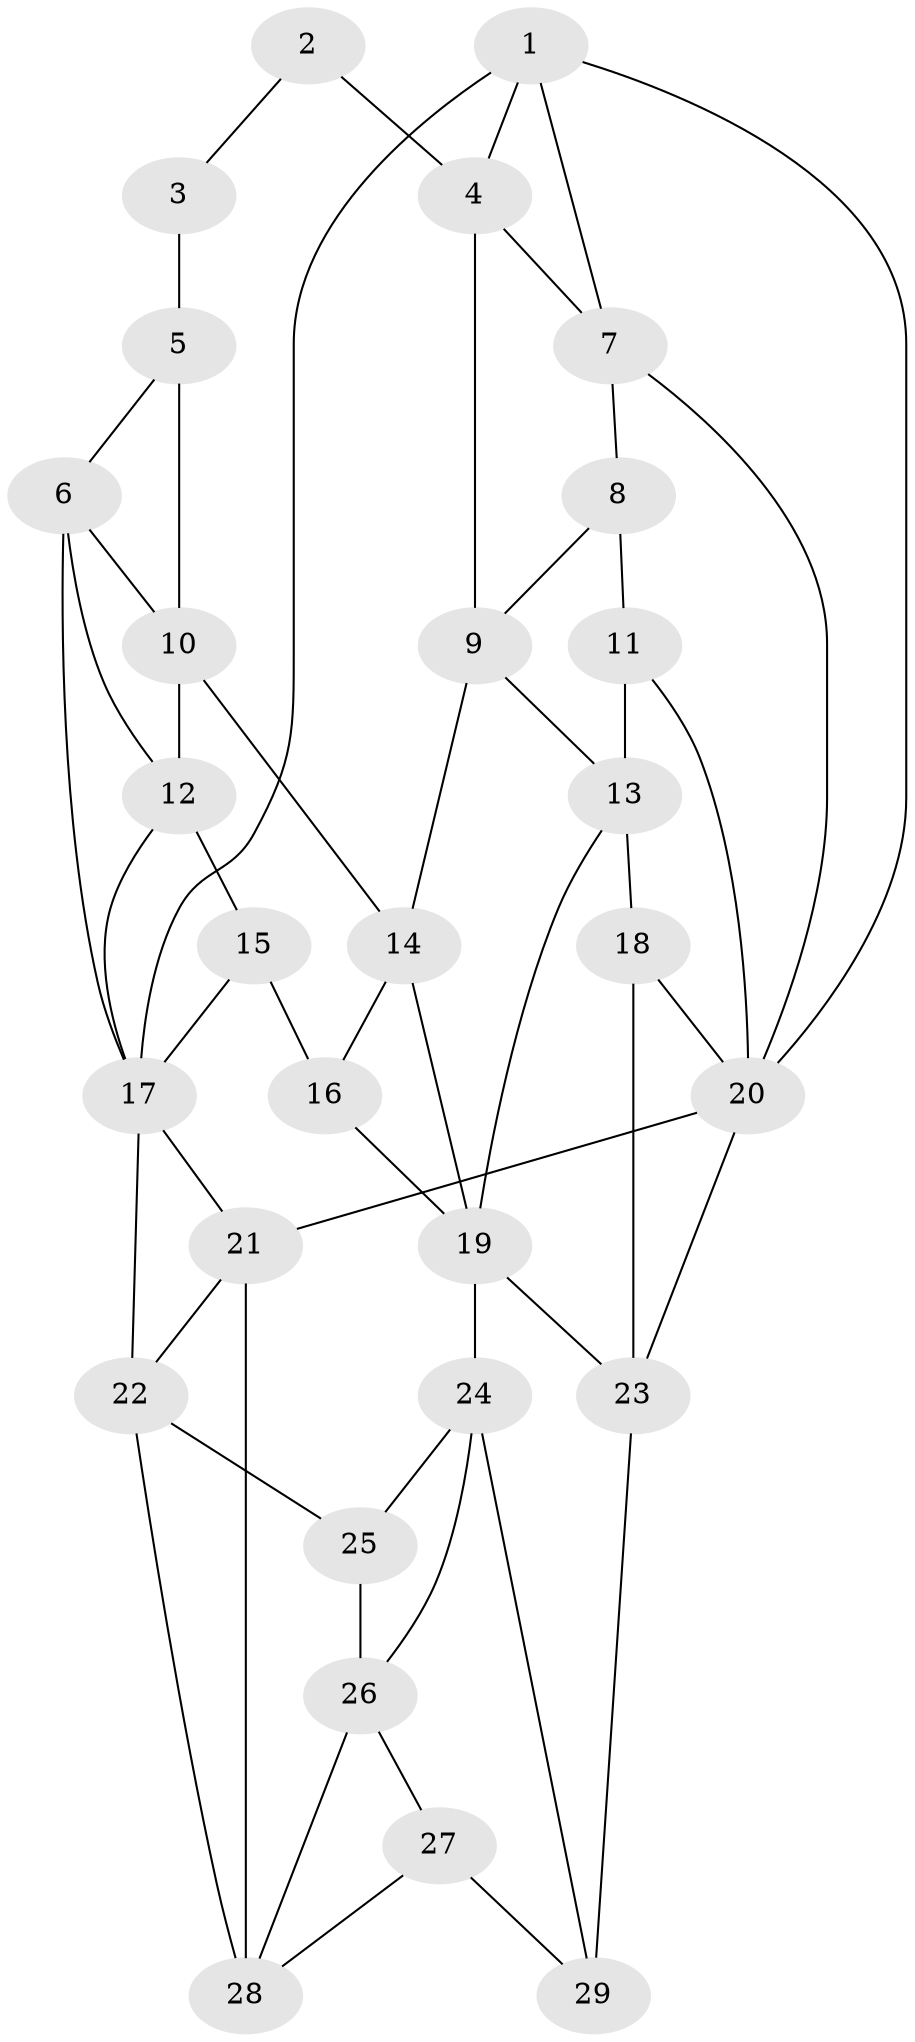 // original degree distribution, {3: 0.022727272727272728, 6: 0.23863636363636365, 5: 0.4772727272727273, 4: 0.26136363636363635}
// Generated by graph-tools (version 1.1) at 2025/38/03/04/25 23:38:30]
// undirected, 29 vertices, 54 edges
graph export_dot {
  node [color=gray90,style=filled];
  1;
  2;
  3;
  4;
  5;
  6;
  7;
  8;
  9;
  10;
  11;
  12;
  13;
  14;
  15;
  16;
  17;
  18;
  19;
  20;
  21;
  22;
  23;
  24;
  25;
  26;
  27;
  28;
  29;
  1 -- 4 [weight=1.0];
  1 -- 7 [weight=1.0];
  1 -- 17 [weight=1.0];
  1 -- 20 [weight=1.0];
  2 -- 3 [weight=2.0];
  2 -- 4 [weight=2.0];
  3 -- 5 [weight=2.0];
  4 -- 7 [weight=1.0];
  4 -- 9 [weight=1.0];
  5 -- 6 [weight=2.0];
  5 -- 10 [weight=1.0];
  6 -- 10 [weight=1.0];
  6 -- 12 [weight=1.0];
  6 -- 17 [weight=1.0];
  7 -- 8 [weight=1.0];
  7 -- 20 [weight=1.0];
  8 -- 9 [weight=1.0];
  8 -- 11 [weight=2.0];
  9 -- 13 [weight=1.0];
  9 -- 14 [weight=1.0];
  10 -- 12 [weight=1.0];
  10 -- 14 [weight=1.0];
  11 -- 13 [weight=1.0];
  11 -- 20 [weight=1.0];
  12 -- 15 [weight=2.0];
  12 -- 17 [weight=1.0];
  13 -- 18 [weight=2.0];
  13 -- 19 [weight=1.0];
  14 -- 16 [weight=2.0];
  14 -- 19 [weight=1.0];
  15 -- 16 [weight=2.0];
  15 -- 17 [weight=1.0];
  16 -- 19 [weight=1.0];
  17 -- 21 [weight=2.0];
  17 -- 22 [weight=1.0];
  18 -- 20 [weight=1.0];
  18 -- 23 [weight=1.0];
  19 -- 23 [weight=1.0];
  19 -- 24 [weight=1.0];
  20 -- 21 [weight=1.0];
  20 -- 23 [weight=1.0];
  21 -- 22 [weight=1.0];
  21 -- 28 [weight=2.0];
  22 -- 25 [weight=1.0];
  22 -- 28 [weight=1.0];
  23 -- 29 [weight=2.0];
  24 -- 25 [weight=1.0];
  24 -- 26 [weight=1.0];
  24 -- 29 [weight=1.0];
  25 -- 26 [weight=2.0];
  26 -- 27 [weight=1.0];
  26 -- 28 [weight=1.0];
  27 -- 28 [weight=1.0];
  27 -- 29 [weight=1.0];
}
